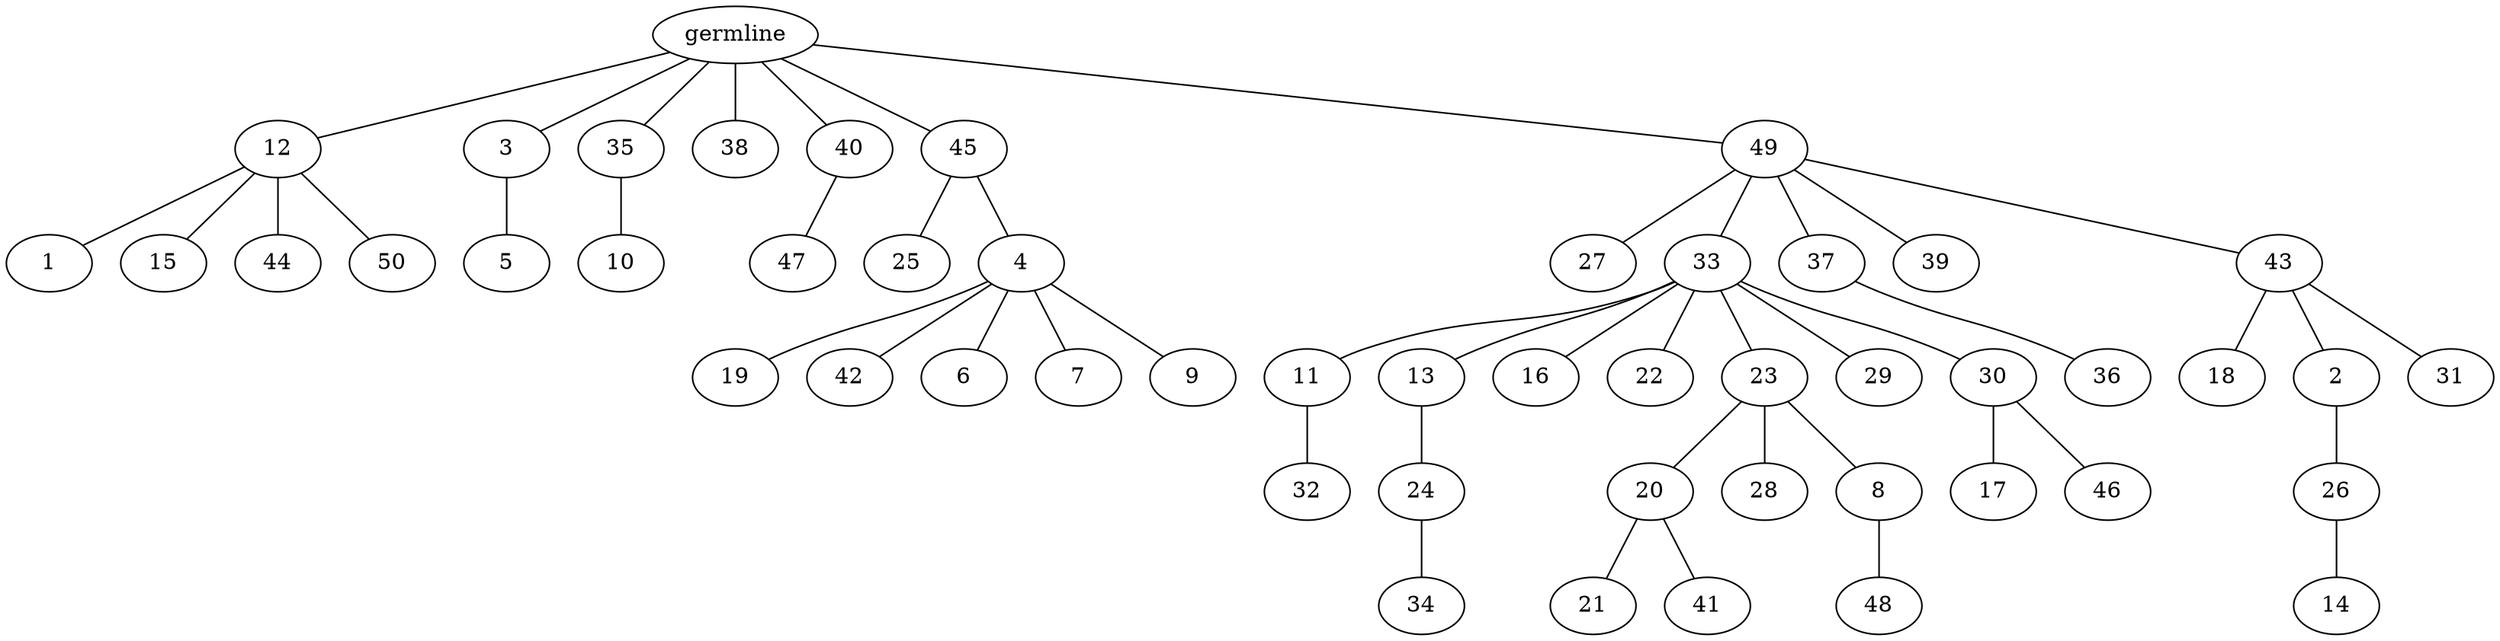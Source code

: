 graph tree {
    "140419839323968" [label="germline"];
    "140419834576368" [label="12"];
    "140419834575408" [label="1"];
    "140419834573680" [label="15"];
    "140419834572912" [label="44"];
    "140419834575984" [label="50"];
    "140419834573488" [label="3"];
    "140419834574880" [label="5"];
    "140419834573152" [label="35"];
    "140419836369072" [label="10"];
    "140419834575072" [label="38"];
    "140419836368352" [label="40"];
    "140419836367296" [label="47"];
    "140419836367008" [label="45"];
    "140419836368112" [label="25"];
    "140419836369408" [label="4"];
    "140419836370752" [label="19"];
    "140419836369312" [label="42"];
    "140419836368736" [label="6"];
    "140419836370464" [label="7"];
    "140419836369648" [label="9"];
    "140419836370032" [label="49"];
    "140419836367536" [label="27"];
    "140419836367584" [label="33"];
    "140419836370704" [label="11"];
    "140419836369264" [label="32"];
    "140419836368448" [label="13"];
    "140419840811600" [label="24"];
    "140419840812080" [label="34"];
    "140419840812320" [label="16"];
    "140419840811936" [label="22"];
    "140419840811744" [label="23"];
    "140419840811264" [label="20"];
    "140419840812896" [label="21"];
    "140419840813040" [label="41"];
    "140419840813952" [label="28"];
    "140419840813856" [label="8"];
    "140419840813664" [label="48"];
    "140419840814288" [label="29"];
    "140419840814480" [label="30"];
    "140419840814672" [label="17"];
    "140419840813088" [label="46"];
    "140419836367152" [label="37"];
    "140419840814864" [label="36"];
    "140419840811216" [label="39"];
    "140419840814144" [label="43"];
    "140419838228080" [label="18"];
    "140419840814240" [label="2"];
    "140419840811120" [label="26"];
    "140419835126016" [label="14"];
    "140419840814720" [label="31"];
    "140419839323968" -- "140419834576368";
    "140419839323968" -- "140419834573488";
    "140419839323968" -- "140419834573152";
    "140419839323968" -- "140419834575072";
    "140419839323968" -- "140419836368352";
    "140419839323968" -- "140419836367008";
    "140419839323968" -- "140419836370032";
    "140419834576368" -- "140419834575408";
    "140419834576368" -- "140419834573680";
    "140419834576368" -- "140419834572912";
    "140419834576368" -- "140419834575984";
    "140419834573488" -- "140419834574880";
    "140419834573152" -- "140419836369072";
    "140419836368352" -- "140419836367296";
    "140419836367008" -- "140419836368112";
    "140419836367008" -- "140419836369408";
    "140419836369408" -- "140419836370752";
    "140419836369408" -- "140419836369312";
    "140419836369408" -- "140419836368736";
    "140419836369408" -- "140419836370464";
    "140419836369408" -- "140419836369648";
    "140419836370032" -- "140419836367536";
    "140419836370032" -- "140419836367584";
    "140419836370032" -- "140419836367152";
    "140419836370032" -- "140419840811216";
    "140419836370032" -- "140419840814144";
    "140419836367584" -- "140419836370704";
    "140419836367584" -- "140419836368448";
    "140419836367584" -- "140419840812320";
    "140419836367584" -- "140419840811936";
    "140419836367584" -- "140419840811744";
    "140419836367584" -- "140419840814288";
    "140419836367584" -- "140419840814480";
    "140419836370704" -- "140419836369264";
    "140419836368448" -- "140419840811600";
    "140419840811600" -- "140419840812080";
    "140419840811744" -- "140419840811264";
    "140419840811744" -- "140419840813952";
    "140419840811744" -- "140419840813856";
    "140419840811264" -- "140419840812896";
    "140419840811264" -- "140419840813040";
    "140419840813856" -- "140419840813664";
    "140419840814480" -- "140419840814672";
    "140419840814480" -- "140419840813088";
    "140419836367152" -- "140419840814864";
    "140419840814144" -- "140419838228080";
    "140419840814144" -- "140419840814240";
    "140419840814144" -- "140419840814720";
    "140419840814240" -- "140419840811120";
    "140419840811120" -- "140419835126016";
}
